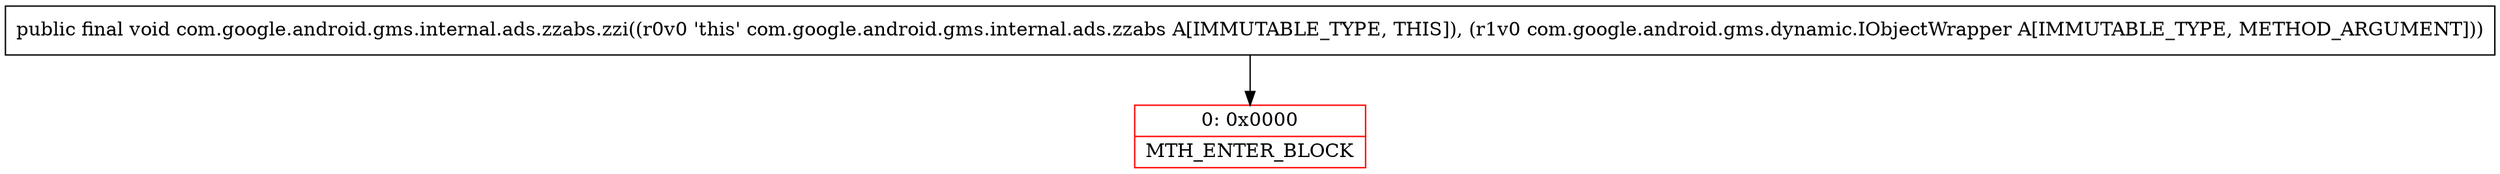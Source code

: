digraph "CFG forcom.google.android.gms.internal.ads.zzabs.zzi(Lcom\/google\/android\/gms\/dynamic\/IObjectWrapper;)V" {
subgraph cluster_Region_1717745972 {
label = "R(0)";
node [shape=record,color=blue];
}
Node_0 [shape=record,color=red,label="{0\:\ 0x0000|MTH_ENTER_BLOCK\l}"];
MethodNode[shape=record,label="{public final void com.google.android.gms.internal.ads.zzabs.zzi((r0v0 'this' com.google.android.gms.internal.ads.zzabs A[IMMUTABLE_TYPE, THIS]), (r1v0 com.google.android.gms.dynamic.IObjectWrapper A[IMMUTABLE_TYPE, METHOD_ARGUMENT])) }"];
MethodNode -> Node_0;
}

